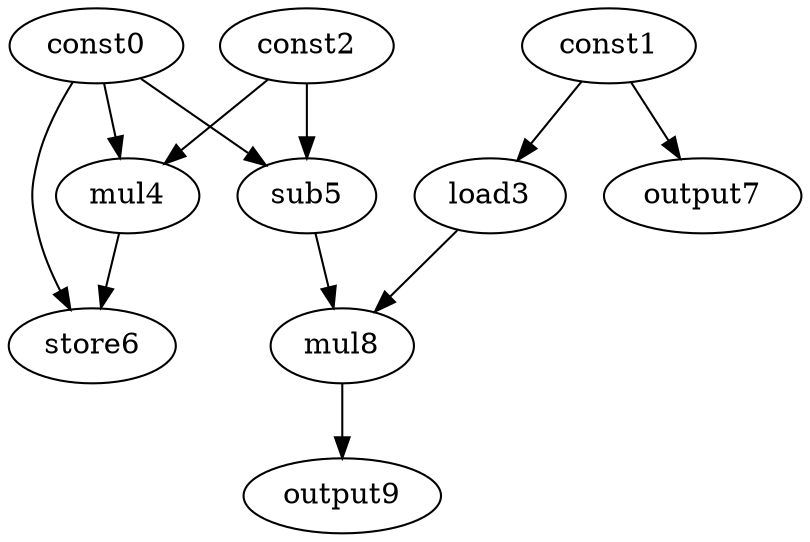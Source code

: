 digraph G { 
const0[opcode=const]; 
const1[opcode=const]; 
const2[opcode=const]; 
load3[opcode=load]; 
mul4[opcode=mul]; 
sub5[opcode=sub]; 
store6[opcode=store]; 
output7[opcode=output]; 
mul8[opcode=mul]; 
output9[opcode=output]; 
const1->load3[operand=0];
const0->mul4[operand=0];
const2->mul4[operand=1];
const0->sub5[operand=0];
const2->sub5[operand=1];
const1->output7[operand=0];
const0->store6[operand=0];
mul4->store6[operand=1];
load3->mul8[operand=0];
sub5->mul8[operand=1];
mul8->output9[operand=0];
}
